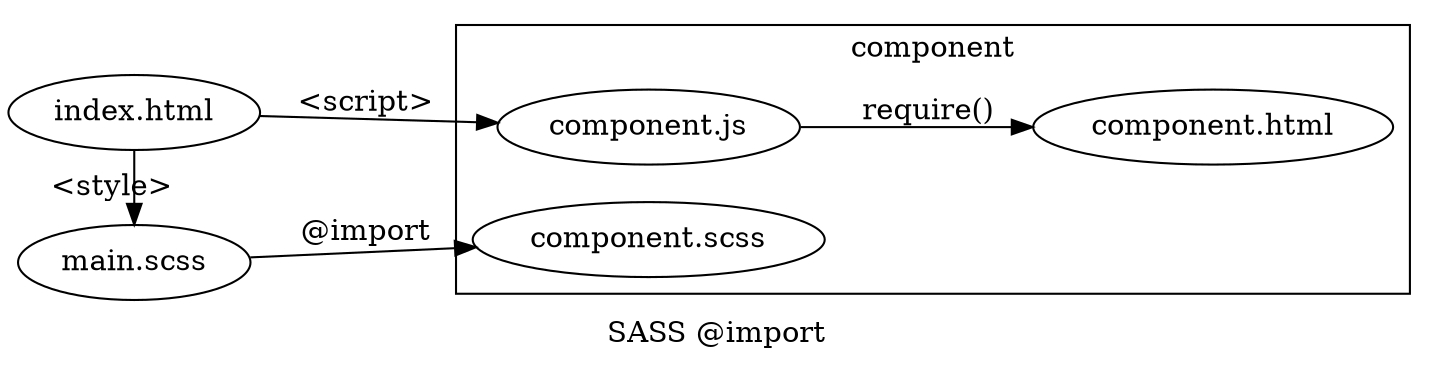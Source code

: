 digraph {
    label = "SASS @import";
    graph[rankdir=LR];

    subgraph "clusterComponent" {
        label = "component";
        "component.scss";
        "component.js";
        "component.scss";
        "component.html";
    }

    "index.html" -> "main.scss"[label="<style>"];
    "main.scss" -> "component.scss"[label="@import"];
    "index.html" -> "component.js"[label="<script>"];
    "component.js" -> "component.html"[label="require()"];

    //{ rank=same; "index.html" "component.js" "component.html"}
    { rank=same; "index.html" "main.scss"}
}
